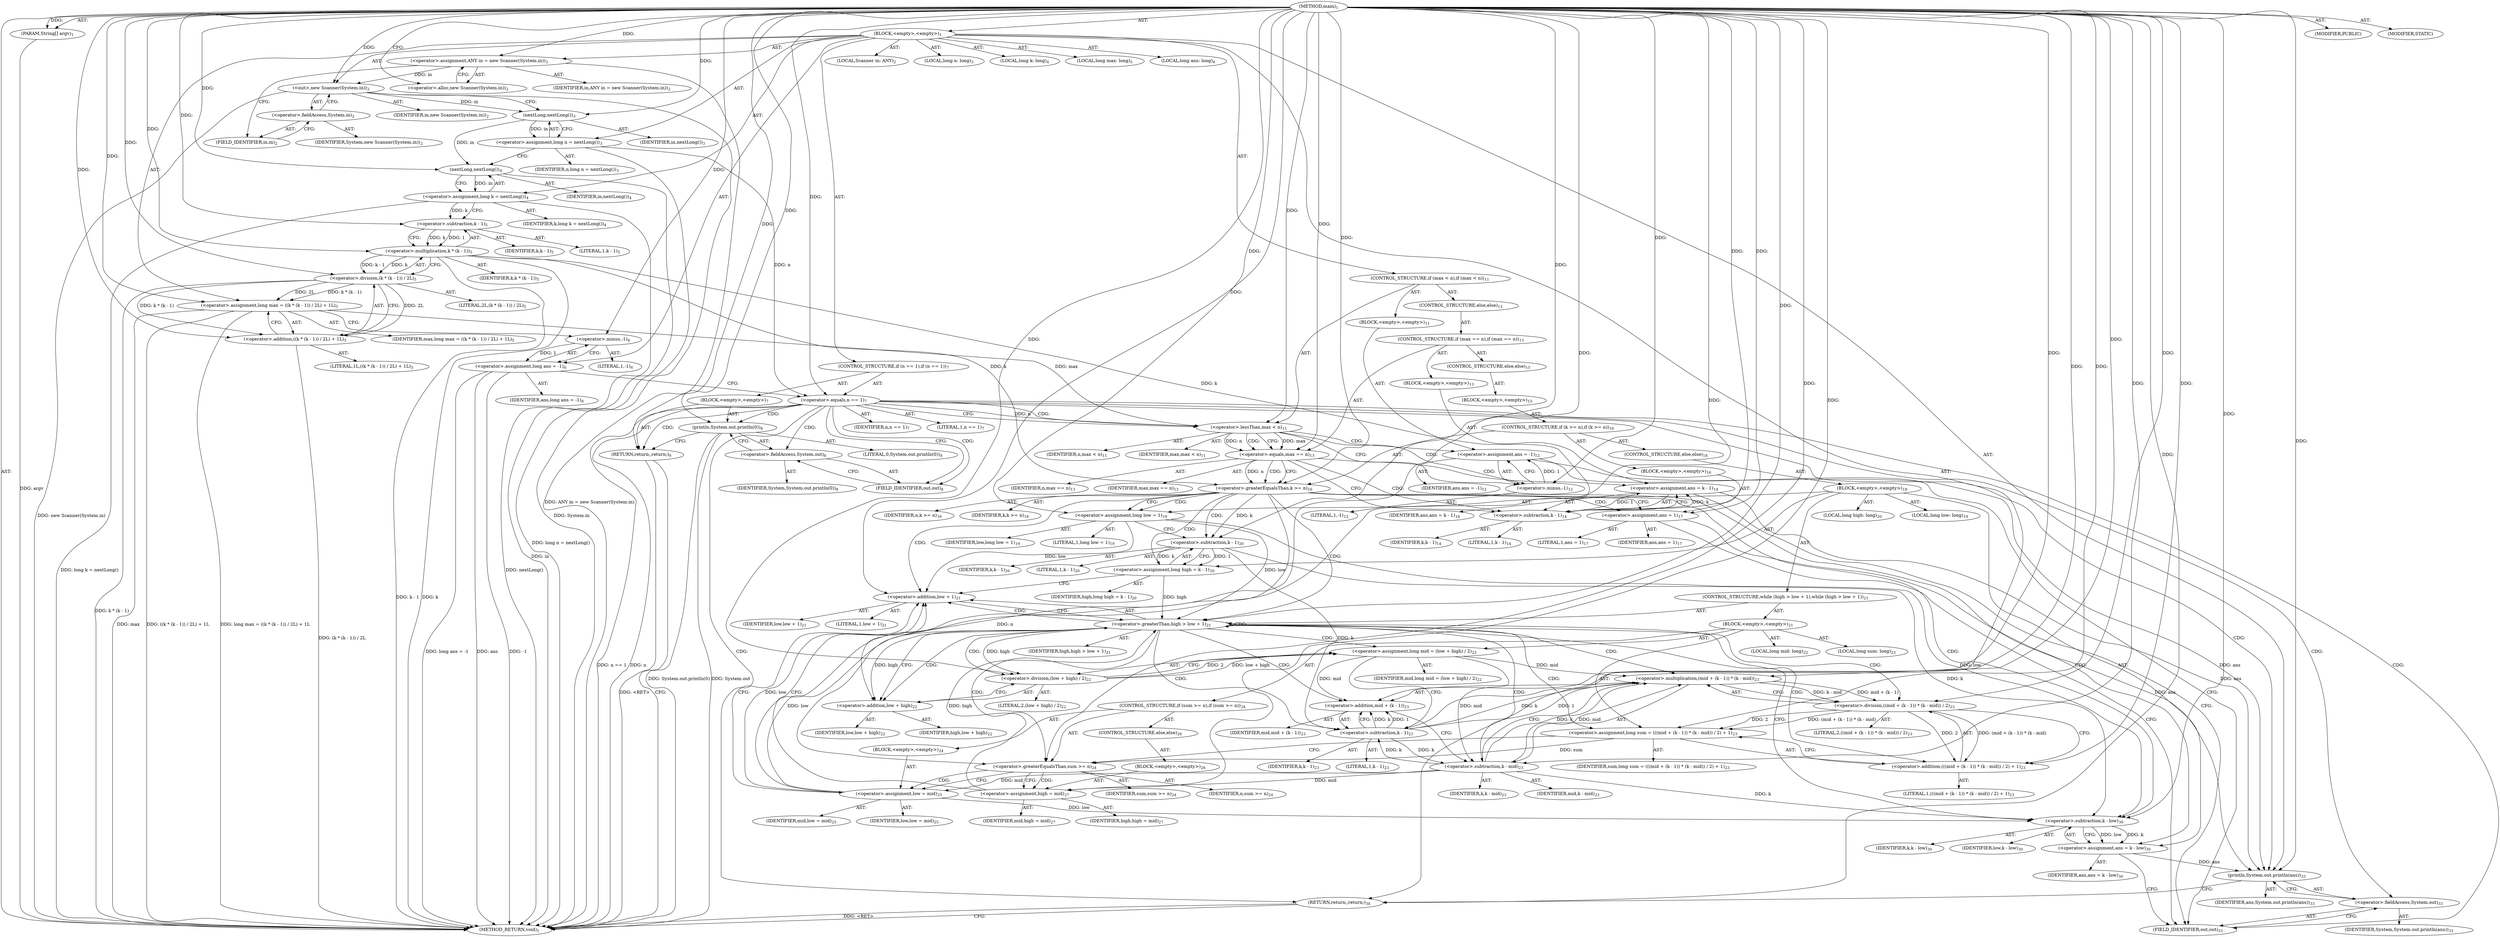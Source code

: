 digraph "main" {  
"19" [label = <(METHOD,main)<SUB>1</SUB>> ]
"20" [label = <(PARAM,String[] argv)<SUB>1</SUB>> ]
"21" [label = <(BLOCK,&lt;empty&gt;,&lt;empty&gt;)<SUB>1</SUB>> ]
"4" [label = <(LOCAL,Scanner in: ANY)<SUB>2</SUB>> ]
"22" [label = <(&lt;operator&gt;.assignment,ANY in = new Scanner(System.in))<SUB>2</SUB>> ]
"23" [label = <(IDENTIFIER,in,ANY in = new Scanner(System.in))<SUB>2</SUB>> ]
"24" [label = <(&lt;operator&gt;.alloc,new Scanner(System.in))<SUB>2</SUB>> ]
"25" [label = <(&lt;init&gt;,new Scanner(System.in))<SUB>2</SUB>> ]
"3" [label = <(IDENTIFIER,in,new Scanner(System.in))<SUB>2</SUB>> ]
"26" [label = <(&lt;operator&gt;.fieldAccess,System.in)<SUB>2</SUB>> ]
"27" [label = <(IDENTIFIER,System,new Scanner(System.in))<SUB>2</SUB>> ]
"28" [label = <(FIELD_IDENTIFIER,in,in)<SUB>2</SUB>> ]
"29" [label = <(LOCAL,long n: long)<SUB>3</SUB>> ]
"30" [label = <(&lt;operator&gt;.assignment,long n = nextLong())<SUB>3</SUB>> ]
"31" [label = <(IDENTIFIER,n,long n = nextLong())<SUB>3</SUB>> ]
"32" [label = <(nextLong,nextLong())<SUB>3</SUB>> ]
"33" [label = <(IDENTIFIER,in,nextLong())<SUB>3</SUB>> ]
"34" [label = <(LOCAL,long k: long)<SUB>4</SUB>> ]
"35" [label = <(&lt;operator&gt;.assignment,long k = nextLong())<SUB>4</SUB>> ]
"36" [label = <(IDENTIFIER,k,long k = nextLong())<SUB>4</SUB>> ]
"37" [label = <(nextLong,nextLong())<SUB>4</SUB>> ]
"38" [label = <(IDENTIFIER,in,nextLong())<SUB>4</SUB>> ]
"39" [label = <(LOCAL,long max: long)<SUB>5</SUB>> ]
"40" [label = <(&lt;operator&gt;.assignment,long max = ((k * (k - 1)) / 2L) + 1L)<SUB>5</SUB>> ]
"41" [label = <(IDENTIFIER,max,long max = ((k * (k - 1)) / 2L) + 1L)<SUB>5</SUB>> ]
"42" [label = <(&lt;operator&gt;.addition,((k * (k - 1)) / 2L) + 1L)<SUB>5</SUB>> ]
"43" [label = <(&lt;operator&gt;.division,(k * (k - 1)) / 2L)<SUB>5</SUB>> ]
"44" [label = <(&lt;operator&gt;.multiplication,k * (k - 1))<SUB>5</SUB>> ]
"45" [label = <(IDENTIFIER,k,k * (k - 1))<SUB>5</SUB>> ]
"46" [label = <(&lt;operator&gt;.subtraction,k - 1)<SUB>5</SUB>> ]
"47" [label = <(IDENTIFIER,k,k - 1)<SUB>5</SUB>> ]
"48" [label = <(LITERAL,1,k - 1)<SUB>5</SUB>> ]
"49" [label = <(LITERAL,2L,(k * (k - 1)) / 2L)<SUB>5</SUB>> ]
"50" [label = <(LITERAL,1L,((k * (k - 1)) / 2L) + 1L)<SUB>5</SUB>> ]
"51" [label = <(LOCAL,long ans: long)<SUB>6</SUB>> ]
"52" [label = <(&lt;operator&gt;.assignment,long ans = -1)<SUB>6</SUB>> ]
"53" [label = <(IDENTIFIER,ans,long ans = -1)<SUB>6</SUB>> ]
"54" [label = <(&lt;operator&gt;.minus,-1)<SUB>6</SUB>> ]
"55" [label = <(LITERAL,1,-1)<SUB>6</SUB>> ]
"56" [label = <(CONTROL_STRUCTURE,if (n == 1),if (n == 1))<SUB>7</SUB>> ]
"57" [label = <(&lt;operator&gt;.equals,n == 1)<SUB>7</SUB>> ]
"58" [label = <(IDENTIFIER,n,n == 1)<SUB>7</SUB>> ]
"59" [label = <(LITERAL,1,n == 1)<SUB>7</SUB>> ]
"60" [label = <(BLOCK,&lt;empty&gt;,&lt;empty&gt;)<SUB>7</SUB>> ]
"61" [label = <(println,System.out.println(0))<SUB>8</SUB>> ]
"62" [label = <(&lt;operator&gt;.fieldAccess,System.out)<SUB>8</SUB>> ]
"63" [label = <(IDENTIFIER,System,System.out.println(0))<SUB>8</SUB>> ]
"64" [label = <(FIELD_IDENTIFIER,out,out)<SUB>8</SUB>> ]
"65" [label = <(LITERAL,0,System.out.println(0))<SUB>8</SUB>> ]
"66" [label = <(RETURN,return;,return;)<SUB>9</SUB>> ]
"67" [label = <(CONTROL_STRUCTURE,if (max &lt; n),if (max &lt; n))<SUB>11</SUB>> ]
"68" [label = <(&lt;operator&gt;.lessThan,max &lt; n)<SUB>11</SUB>> ]
"69" [label = <(IDENTIFIER,max,max &lt; n)<SUB>11</SUB>> ]
"70" [label = <(IDENTIFIER,n,max &lt; n)<SUB>11</SUB>> ]
"71" [label = <(BLOCK,&lt;empty&gt;,&lt;empty&gt;)<SUB>11</SUB>> ]
"72" [label = <(&lt;operator&gt;.assignment,ans = -1)<SUB>12</SUB>> ]
"73" [label = <(IDENTIFIER,ans,ans = -1)<SUB>12</SUB>> ]
"74" [label = <(&lt;operator&gt;.minus,-1)<SUB>12</SUB>> ]
"75" [label = <(LITERAL,1,-1)<SUB>12</SUB>> ]
"76" [label = <(CONTROL_STRUCTURE,else,else)<SUB>13</SUB>> ]
"77" [label = <(CONTROL_STRUCTURE,if (max == n),if (max == n))<SUB>13</SUB>> ]
"78" [label = <(&lt;operator&gt;.equals,max == n)<SUB>13</SUB>> ]
"79" [label = <(IDENTIFIER,max,max == n)<SUB>13</SUB>> ]
"80" [label = <(IDENTIFIER,n,max == n)<SUB>13</SUB>> ]
"81" [label = <(BLOCK,&lt;empty&gt;,&lt;empty&gt;)<SUB>13</SUB>> ]
"82" [label = <(&lt;operator&gt;.assignment,ans = k - 1)<SUB>14</SUB>> ]
"83" [label = <(IDENTIFIER,ans,ans = k - 1)<SUB>14</SUB>> ]
"84" [label = <(&lt;operator&gt;.subtraction,k - 1)<SUB>14</SUB>> ]
"85" [label = <(IDENTIFIER,k,k - 1)<SUB>14</SUB>> ]
"86" [label = <(LITERAL,1,k - 1)<SUB>14</SUB>> ]
"87" [label = <(CONTROL_STRUCTURE,else,else)<SUB>15</SUB>> ]
"88" [label = <(BLOCK,&lt;empty&gt;,&lt;empty&gt;)<SUB>15</SUB>> ]
"89" [label = <(CONTROL_STRUCTURE,if (k &gt;= n),if (k &gt;= n))<SUB>16</SUB>> ]
"90" [label = <(&lt;operator&gt;.greaterEqualsThan,k &gt;= n)<SUB>16</SUB>> ]
"91" [label = <(IDENTIFIER,k,k &gt;= n)<SUB>16</SUB>> ]
"92" [label = <(IDENTIFIER,n,k &gt;= n)<SUB>16</SUB>> ]
"93" [label = <(BLOCK,&lt;empty&gt;,&lt;empty&gt;)<SUB>16</SUB>> ]
"94" [label = <(&lt;operator&gt;.assignment,ans = 1)<SUB>17</SUB>> ]
"95" [label = <(IDENTIFIER,ans,ans = 1)<SUB>17</SUB>> ]
"96" [label = <(LITERAL,1,ans = 1)<SUB>17</SUB>> ]
"97" [label = <(CONTROL_STRUCTURE,else,else)<SUB>18</SUB>> ]
"98" [label = <(BLOCK,&lt;empty&gt;,&lt;empty&gt;)<SUB>18</SUB>> ]
"99" [label = <(LOCAL,long low: long)<SUB>19</SUB>> ]
"100" [label = <(&lt;operator&gt;.assignment,long low = 1)<SUB>19</SUB>> ]
"101" [label = <(IDENTIFIER,low,long low = 1)<SUB>19</SUB>> ]
"102" [label = <(LITERAL,1,long low = 1)<SUB>19</SUB>> ]
"103" [label = <(LOCAL,long high: long)<SUB>20</SUB>> ]
"104" [label = <(&lt;operator&gt;.assignment,long high = k - 1)<SUB>20</SUB>> ]
"105" [label = <(IDENTIFIER,high,long high = k - 1)<SUB>20</SUB>> ]
"106" [label = <(&lt;operator&gt;.subtraction,k - 1)<SUB>20</SUB>> ]
"107" [label = <(IDENTIFIER,k,k - 1)<SUB>20</SUB>> ]
"108" [label = <(LITERAL,1,k - 1)<SUB>20</SUB>> ]
"109" [label = <(CONTROL_STRUCTURE,while (high &gt; low + 1),while (high &gt; low + 1))<SUB>21</SUB>> ]
"110" [label = <(&lt;operator&gt;.greaterThan,high &gt; low + 1)<SUB>21</SUB>> ]
"111" [label = <(IDENTIFIER,high,high &gt; low + 1)<SUB>21</SUB>> ]
"112" [label = <(&lt;operator&gt;.addition,low + 1)<SUB>21</SUB>> ]
"113" [label = <(IDENTIFIER,low,low + 1)<SUB>21</SUB>> ]
"114" [label = <(LITERAL,1,low + 1)<SUB>21</SUB>> ]
"115" [label = <(BLOCK,&lt;empty&gt;,&lt;empty&gt;)<SUB>21</SUB>> ]
"116" [label = <(LOCAL,long mid: long)<SUB>22</SUB>> ]
"117" [label = <(&lt;operator&gt;.assignment,long mid = (low + high) / 2)<SUB>22</SUB>> ]
"118" [label = <(IDENTIFIER,mid,long mid = (low + high) / 2)<SUB>22</SUB>> ]
"119" [label = <(&lt;operator&gt;.division,(low + high) / 2)<SUB>22</SUB>> ]
"120" [label = <(&lt;operator&gt;.addition,low + high)<SUB>22</SUB>> ]
"121" [label = <(IDENTIFIER,low,low + high)<SUB>22</SUB>> ]
"122" [label = <(IDENTIFIER,high,low + high)<SUB>22</SUB>> ]
"123" [label = <(LITERAL,2,(low + high) / 2)<SUB>22</SUB>> ]
"124" [label = <(LOCAL,long sum: long)<SUB>23</SUB>> ]
"125" [label = <(&lt;operator&gt;.assignment,long sum = (((mid + (k - 1)) * (k - mid)) / 2) + 1)<SUB>23</SUB>> ]
"126" [label = <(IDENTIFIER,sum,long sum = (((mid + (k - 1)) * (k - mid)) / 2) + 1)<SUB>23</SUB>> ]
"127" [label = <(&lt;operator&gt;.addition,(((mid + (k - 1)) * (k - mid)) / 2) + 1)<SUB>23</SUB>> ]
"128" [label = <(&lt;operator&gt;.division,((mid + (k - 1)) * (k - mid)) / 2)<SUB>23</SUB>> ]
"129" [label = <(&lt;operator&gt;.multiplication,(mid + (k - 1)) * (k - mid))<SUB>23</SUB>> ]
"130" [label = <(&lt;operator&gt;.addition,mid + (k - 1))<SUB>23</SUB>> ]
"131" [label = <(IDENTIFIER,mid,mid + (k - 1))<SUB>23</SUB>> ]
"132" [label = <(&lt;operator&gt;.subtraction,k - 1)<SUB>23</SUB>> ]
"133" [label = <(IDENTIFIER,k,k - 1)<SUB>23</SUB>> ]
"134" [label = <(LITERAL,1,k - 1)<SUB>23</SUB>> ]
"135" [label = <(&lt;operator&gt;.subtraction,k - mid)<SUB>23</SUB>> ]
"136" [label = <(IDENTIFIER,k,k - mid)<SUB>23</SUB>> ]
"137" [label = <(IDENTIFIER,mid,k - mid)<SUB>23</SUB>> ]
"138" [label = <(LITERAL,2,((mid + (k - 1)) * (k - mid)) / 2)<SUB>23</SUB>> ]
"139" [label = <(LITERAL,1,(((mid + (k - 1)) * (k - mid)) / 2) + 1)<SUB>23</SUB>> ]
"140" [label = <(CONTROL_STRUCTURE,if (sum &gt;= n),if (sum &gt;= n))<SUB>24</SUB>> ]
"141" [label = <(&lt;operator&gt;.greaterEqualsThan,sum &gt;= n)<SUB>24</SUB>> ]
"142" [label = <(IDENTIFIER,sum,sum &gt;= n)<SUB>24</SUB>> ]
"143" [label = <(IDENTIFIER,n,sum &gt;= n)<SUB>24</SUB>> ]
"144" [label = <(BLOCK,&lt;empty&gt;,&lt;empty&gt;)<SUB>24</SUB>> ]
"145" [label = <(&lt;operator&gt;.assignment,low = mid)<SUB>25</SUB>> ]
"146" [label = <(IDENTIFIER,low,low = mid)<SUB>25</SUB>> ]
"147" [label = <(IDENTIFIER,mid,low = mid)<SUB>25</SUB>> ]
"148" [label = <(CONTROL_STRUCTURE,else,else)<SUB>26</SUB>> ]
"149" [label = <(BLOCK,&lt;empty&gt;,&lt;empty&gt;)<SUB>26</SUB>> ]
"150" [label = <(&lt;operator&gt;.assignment,high = mid)<SUB>27</SUB>> ]
"151" [label = <(IDENTIFIER,high,high = mid)<SUB>27</SUB>> ]
"152" [label = <(IDENTIFIER,mid,high = mid)<SUB>27</SUB>> ]
"153" [label = <(&lt;operator&gt;.assignment,ans = k - low)<SUB>30</SUB>> ]
"154" [label = <(IDENTIFIER,ans,ans = k - low)<SUB>30</SUB>> ]
"155" [label = <(&lt;operator&gt;.subtraction,k - low)<SUB>30</SUB>> ]
"156" [label = <(IDENTIFIER,k,k - low)<SUB>30</SUB>> ]
"157" [label = <(IDENTIFIER,low,k - low)<SUB>30</SUB>> ]
"158" [label = <(println,System.out.println(ans))<SUB>33</SUB>> ]
"159" [label = <(&lt;operator&gt;.fieldAccess,System.out)<SUB>33</SUB>> ]
"160" [label = <(IDENTIFIER,System,System.out.println(ans))<SUB>33</SUB>> ]
"161" [label = <(FIELD_IDENTIFIER,out,out)<SUB>33</SUB>> ]
"162" [label = <(IDENTIFIER,ans,System.out.println(ans))<SUB>33</SUB>> ]
"163" [label = <(RETURN,return;,return;)<SUB>34</SUB>> ]
"164" [label = <(MODIFIER,PUBLIC)> ]
"165" [label = <(MODIFIER,STATIC)> ]
"166" [label = <(METHOD_RETURN,void)<SUB>1</SUB>> ]
  "19" -> "20"  [ label = "AST: "] 
  "19" -> "21"  [ label = "AST: "] 
  "19" -> "164"  [ label = "AST: "] 
  "19" -> "165"  [ label = "AST: "] 
  "19" -> "166"  [ label = "AST: "] 
  "21" -> "4"  [ label = "AST: "] 
  "21" -> "22"  [ label = "AST: "] 
  "21" -> "25"  [ label = "AST: "] 
  "21" -> "29"  [ label = "AST: "] 
  "21" -> "30"  [ label = "AST: "] 
  "21" -> "34"  [ label = "AST: "] 
  "21" -> "35"  [ label = "AST: "] 
  "21" -> "39"  [ label = "AST: "] 
  "21" -> "40"  [ label = "AST: "] 
  "21" -> "51"  [ label = "AST: "] 
  "21" -> "52"  [ label = "AST: "] 
  "21" -> "56"  [ label = "AST: "] 
  "21" -> "67"  [ label = "AST: "] 
  "21" -> "158"  [ label = "AST: "] 
  "21" -> "163"  [ label = "AST: "] 
  "22" -> "23"  [ label = "AST: "] 
  "22" -> "24"  [ label = "AST: "] 
  "25" -> "3"  [ label = "AST: "] 
  "25" -> "26"  [ label = "AST: "] 
  "26" -> "27"  [ label = "AST: "] 
  "26" -> "28"  [ label = "AST: "] 
  "30" -> "31"  [ label = "AST: "] 
  "30" -> "32"  [ label = "AST: "] 
  "32" -> "33"  [ label = "AST: "] 
  "35" -> "36"  [ label = "AST: "] 
  "35" -> "37"  [ label = "AST: "] 
  "37" -> "38"  [ label = "AST: "] 
  "40" -> "41"  [ label = "AST: "] 
  "40" -> "42"  [ label = "AST: "] 
  "42" -> "43"  [ label = "AST: "] 
  "42" -> "50"  [ label = "AST: "] 
  "43" -> "44"  [ label = "AST: "] 
  "43" -> "49"  [ label = "AST: "] 
  "44" -> "45"  [ label = "AST: "] 
  "44" -> "46"  [ label = "AST: "] 
  "46" -> "47"  [ label = "AST: "] 
  "46" -> "48"  [ label = "AST: "] 
  "52" -> "53"  [ label = "AST: "] 
  "52" -> "54"  [ label = "AST: "] 
  "54" -> "55"  [ label = "AST: "] 
  "56" -> "57"  [ label = "AST: "] 
  "56" -> "60"  [ label = "AST: "] 
  "57" -> "58"  [ label = "AST: "] 
  "57" -> "59"  [ label = "AST: "] 
  "60" -> "61"  [ label = "AST: "] 
  "60" -> "66"  [ label = "AST: "] 
  "61" -> "62"  [ label = "AST: "] 
  "61" -> "65"  [ label = "AST: "] 
  "62" -> "63"  [ label = "AST: "] 
  "62" -> "64"  [ label = "AST: "] 
  "67" -> "68"  [ label = "AST: "] 
  "67" -> "71"  [ label = "AST: "] 
  "67" -> "76"  [ label = "AST: "] 
  "68" -> "69"  [ label = "AST: "] 
  "68" -> "70"  [ label = "AST: "] 
  "71" -> "72"  [ label = "AST: "] 
  "72" -> "73"  [ label = "AST: "] 
  "72" -> "74"  [ label = "AST: "] 
  "74" -> "75"  [ label = "AST: "] 
  "76" -> "77"  [ label = "AST: "] 
  "77" -> "78"  [ label = "AST: "] 
  "77" -> "81"  [ label = "AST: "] 
  "77" -> "87"  [ label = "AST: "] 
  "78" -> "79"  [ label = "AST: "] 
  "78" -> "80"  [ label = "AST: "] 
  "81" -> "82"  [ label = "AST: "] 
  "82" -> "83"  [ label = "AST: "] 
  "82" -> "84"  [ label = "AST: "] 
  "84" -> "85"  [ label = "AST: "] 
  "84" -> "86"  [ label = "AST: "] 
  "87" -> "88"  [ label = "AST: "] 
  "88" -> "89"  [ label = "AST: "] 
  "89" -> "90"  [ label = "AST: "] 
  "89" -> "93"  [ label = "AST: "] 
  "89" -> "97"  [ label = "AST: "] 
  "90" -> "91"  [ label = "AST: "] 
  "90" -> "92"  [ label = "AST: "] 
  "93" -> "94"  [ label = "AST: "] 
  "94" -> "95"  [ label = "AST: "] 
  "94" -> "96"  [ label = "AST: "] 
  "97" -> "98"  [ label = "AST: "] 
  "98" -> "99"  [ label = "AST: "] 
  "98" -> "100"  [ label = "AST: "] 
  "98" -> "103"  [ label = "AST: "] 
  "98" -> "104"  [ label = "AST: "] 
  "98" -> "109"  [ label = "AST: "] 
  "98" -> "153"  [ label = "AST: "] 
  "100" -> "101"  [ label = "AST: "] 
  "100" -> "102"  [ label = "AST: "] 
  "104" -> "105"  [ label = "AST: "] 
  "104" -> "106"  [ label = "AST: "] 
  "106" -> "107"  [ label = "AST: "] 
  "106" -> "108"  [ label = "AST: "] 
  "109" -> "110"  [ label = "AST: "] 
  "109" -> "115"  [ label = "AST: "] 
  "110" -> "111"  [ label = "AST: "] 
  "110" -> "112"  [ label = "AST: "] 
  "112" -> "113"  [ label = "AST: "] 
  "112" -> "114"  [ label = "AST: "] 
  "115" -> "116"  [ label = "AST: "] 
  "115" -> "117"  [ label = "AST: "] 
  "115" -> "124"  [ label = "AST: "] 
  "115" -> "125"  [ label = "AST: "] 
  "115" -> "140"  [ label = "AST: "] 
  "117" -> "118"  [ label = "AST: "] 
  "117" -> "119"  [ label = "AST: "] 
  "119" -> "120"  [ label = "AST: "] 
  "119" -> "123"  [ label = "AST: "] 
  "120" -> "121"  [ label = "AST: "] 
  "120" -> "122"  [ label = "AST: "] 
  "125" -> "126"  [ label = "AST: "] 
  "125" -> "127"  [ label = "AST: "] 
  "127" -> "128"  [ label = "AST: "] 
  "127" -> "139"  [ label = "AST: "] 
  "128" -> "129"  [ label = "AST: "] 
  "128" -> "138"  [ label = "AST: "] 
  "129" -> "130"  [ label = "AST: "] 
  "129" -> "135"  [ label = "AST: "] 
  "130" -> "131"  [ label = "AST: "] 
  "130" -> "132"  [ label = "AST: "] 
  "132" -> "133"  [ label = "AST: "] 
  "132" -> "134"  [ label = "AST: "] 
  "135" -> "136"  [ label = "AST: "] 
  "135" -> "137"  [ label = "AST: "] 
  "140" -> "141"  [ label = "AST: "] 
  "140" -> "144"  [ label = "AST: "] 
  "140" -> "148"  [ label = "AST: "] 
  "141" -> "142"  [ label = "AST: "] 
  "141" -> "143"  [ label = "AST: "] 
  "144" -> "145"  [ label = "AST: "] 
  "145" -> "146"  [ label = "AST: "] 
  "145" -> "147"  [ label = "AST: "] 
  "148" -> "149"  [ label = "AST: "] 
  "149" -> "150"  [ label = "AST: "] 
  "150" -> "151"  [ label = "AST: "] 
  "150" -> "152"  [ label = "AST: "] 
  "153" -> "154"  [ label = "AST: "] 
  "153" -> "155"  [ label = "AST: "] 
  "155" -> "156"  [ label = "AST: "] 
  "155" -> "157"  [ label = "AST: "] 
  "158" -> "159"  [ label = "AST: "] 
  "158" -> "162"  [ label = "AST: "] 
  "159" -> "160"  [ label = "AST: "] 
  "159" -> "161"  [ label = "AST: "] 
  "22" -> "28"  [ label = "CFG: "] 
  "25" -> "32"  [ label = "CFG: "] 
  "30" -> "37"  [ label = "CFG: "] 
  "35" -> "46"  [ label = "CFG: "] 
  "40" -> "54"  [ label = "CFG: "] 
  "52" -> "57"  [ label = "CFG: "] 
  "158" -> "163"  [ label = "CFG: "] 
  "163" -> "166"  [ label = "CFG: "] 
  "24" -> "22"  [ label = "CFG: "] 
  "26" -> "25"  [ label = "CFG: "] 
  "32" -> "30"  [ label = "CFG: "] 
  "37" -> "35"  [ label = "CFG: "] 
  "42" -> "40"  [ label = "CFG: "] 
  "54" -> "52"  [ label = "CFG: "] 
  "57" -> "64"  [ label = "CFG: "] 
  "57" -> "68"  [ label = "CFG: "] 
  "68" -> "74"  [ label = "CFG: "] 
  "68" -> "78"  [ label = "CFG: "] 
  "159" -> "158"  [ label = "CFG: "] 
  "28" -> "26"  [ label = "CFG: "] 
  "43" -> "42"  [ label = "CFG: "] 
  "61" -> "66"  [ label = "CFG: "] 
  "66" -> "166"  [ label = "CFG: "] 
  "72" -> "161"  [ label = "CFG: "] 
  "161" -> "159"  [ label = "CFG: "] 
  "44" -> "43"  [ label = "CFG: "] 
  "62" -> "61"  [ label = "CFG: "] 
  "74" -> "72"  [ label = "CFG: "] 
  "78" -> "84"  [ label = "CFG: "] 
  "78" -> "90"  [ label = "CFG: "] 
  "46" -> "44"  [ label = "CFG: "] 
  "64" -> "62"  [ label = "CFG: "] 
  "82" -> "161"  [ label = "CFG: "] 
  "84" -> "82"  [ label = "CFG: "] 
  "90" -> "94"  [ label = "CFG: "] 
  "90" -> "100"  [ label = "CFG: "] 
  "94" -> "161"  [ label = "CFG: "] 
  "100" -> "106"  [ label = "CFG: "] 
  "104" -> "112"  [ label = "CFG: "] 
  "153" -> "161"  [ label = "CFG: "] 
  "106" -> "104"  [ label = "CFG: "] 
  "110" -> "120"  [ label = "CFG: "] 
  "110" -> "155"  [ label = "CFG: "] 
  "155" -> "153"  [ label = "CFG: "] 
  "112" -> "110"  [ label = "CFG: "] 
  "117" -> "132"  [ label = "CFG: "] 
  "125" -> "141"  [ label = "CFG: "] 
  "119" -> "117"  [ label = "CFG: "] 
  "127" -> "125"  [ label = "CFG: "] 
  "141" -> "145"  [ label = "CFG: "] 
  "141" -> "150"  [ label = "CFG: "] 
  "120" -> "119"  [ label = "CFG: "] 
  "128" -> "127"  [ label = "CFG: "] 
  "145" -> "112"  [ label = "CFG: "] 
  "129" -> "128"  [ label = "CFG: "] 
  "150" -> "112"  [ label = "CFG: "] 
  "130" -> "135"  [ label = "CFG: "] 
  "135" -> "129"  [ label = "CFG: "] 
  "132" -> "130"  [ label = "CFG: "] 
  "19" -> "24"  [ label = "CFG: "] 
  "163" -> "166"  [ label = "DDG: &lt;RET&gt;"] 
  "66" -> "166"  [ label = "DDG: &lt;RET&gt;"] 
  "20" -> "166"  [ label = "DDG: argv"] 
  "22" -> "166"  [ label = "DDG: ANY in = new Scanner(System.in)"] 
  "25" -> "166"  [ label = "DDG: System.in"] 
  "25" -> "166"  [ label = "DDG: new Scanner(System.in)"] 
  "30" -> "166"  [ label = "DDG: long n = nextLong()"] 
  "37" -> "166"  [ label = "DDG: in"] 
  "35" -> "166"  [ label = "DDG: nextLong()"] 
  "35" -> "166"  [ label = "DDG: long k = nextLong()"] 
  "40" -> "166"  [ label = "DDG: max"] 
  "44" -> "166"  [ label = "DDG: k"] 
  "44" -> "166"  [ label = "DDG: k - 1"] 
  "43" -> "166"  [ label = "DDG: k * (k - 1)"] 
  "42" -> "166"  [ label = "DDG: (k * (k - 1)) / 2L"] 
  "40" -> "166"  [ label = "DDG: ((k * (k - 1)) / 2L) + 1L"] 
  "40" -> "166"  [ label = "DDG: long max = ((k * (k - 1)) / 2L) + 1L"] 
  "52" -> "166"  [ label = "DDG: ans"] 
  "52" -> "166"  [ label = "DDG: -1"] 
  "52" -> "166"  [ label = "DDG: long ans = -1"] 
  "57" -> "166"  [ label = "DDG: n"] 
  "57" -> "166"  [ label = "DDG: n == 1"] 
  "61" -> "166"  [ label = "DDG: System.out"] 
  "61" -> "166"  [ label = "DDG: System.out.println(0)"] 
  "19" -> "20"  [ label = "DDG: "] 
  "19" -> "22"  [ label = "DDG: "] 
  "32" -> "30"  [ label = "DDG: in"] 
  "37" -> "35"  [ label = "DDG: in"] 
  "43" -> "40"  [ label = "DDG: k * (k - 1)"] 
  "43" -> "40"  [ label = "DDG: 2L"] 
  "19" -> "40"  [ label = "DDG: "] 
  "54" -> "52"  [ label = "DDG: 1"] 
  "19" -> "163"  [ label = "DDG: "] 
  "22" -> "25"  [ label = "DDG: in"] 
  "19" -> "25"  [ label = "DDG: "] 
  "153" -> "158"  [ label = "DDG: ans"] 
  "94" -> "158"  [ label = "DDG: ans"] 
  "82" -> "158"  [ label = "DDG: ans"] 
  "72" -> "158"  [ label = "DDG: ans"] 
  "19" -> "158"  [ label = "DDG: "] 
  "25" -> "32"  [ label = "DDG: in"] 
  "19" -> "32"  [ label = "DDG: "] 
  "32" -> "37"  [ label = "DDG: in"] 
  "19" -> "37"  [ label = "DDG: "] 
  "43" -> "42"  [ label = "DDG: k * (k - 1)"] 
  "43" -> "42"  [ label = "DDG: 2L"] 
  "19" -> "42"  [ label = "DDG: "] 
  "19" -> "54"  [ label = "DDG: "] 
  "30" -> "57"  [ label = "DDG: n"] 
  "19" -> "57"  [ label = "DDG: "] 
  "19" -> "66"  [ label = "DDG: "] 
  "40" -> "68"  [ label = "DDG: max"] 
  "19" -> "68"  [ label = "DDG: "] 
  "57" -> "68"  [ label = "DDG: n"] 
  "74" -> "72"  [ label = "DDG: 1"] 
  "44" -> "43"  [ label = "DDG: k"] 
  "44" -> "43"  [ label = "DDG: k - 1"] 
  "19" -> "43"  [ label = "DDG: "] 
  "19" -> "61"  [ label = "DDG: "] 
  "46" -> "44"  [ label = "DDG: k"] 
  "19" -> "44"  [ label = "DDG: "] 
  "46" -> "44"  [ label = "DDG: 1"] 
  "19" -> "74"  [ label = "DDG: "] 
  "68" -> "78"  [ label = "DDG: max"] 
  "19" -> "78"  [ label = "DDG: "] 
  "68" -> "78"  [ label = "DDG: n"] 
  "84" -> "82"  [ label = "DDG: k"] 
  "84" -> "82"  [ label = "DDG: 1"] 
  "35" -> "46"  [ label = "DDG: k"] 
  "19" -> "46"  [ label = "DDG: "] 
  "44" -> "84"  [ label = "DDG: k"] 
  "19" -> "84"  [ label = "DDG: "] 
  "44" -> "90"  [ label = "DDG: k"] 
  "19" -> "90"  [ label = "DDG: "] 
  "78" -> "90"  [ label = "DDG: n"] 
  "19" -> "94"  [ label = "DDG: "] 
  "19" -> "100"  [ label = "DDG: "] 
  "106" -> "104"  [ label = "DDG: k"] 
  "106" -> "104"  [ label = "DDG: 1"] 
  "155" -> "153"  [ label = "DDG: k"] 
  "155" -> "153"  [ label = "DDG: low"] 
  "90" -> "106"  [ label = "DDG: k"] 
  "19" -> "106"  [ label = "DDG: "] 
  "104" -> "110"  [ label = "DDG: high"] 
  "150" -> "110"  [ label = "DDG: high"] 
  "19" -> "110"  [ label = "DDG: "] 
  "100" -> "110"  [ label = "DDG: low"] 
  "145" -> "110"  [ label = "DDG: low"] 
  "119" -> "117"  [ label = "DDG: low + high"] 
  "119" -> "117"  [ label = "DDG: 2"] 
  "128" -> "125"  [ label = "DDG: (mid + (k - 1)) * (k - mid)"] 
  "128" -> "125"  [ label = "DDG: 2"] 
  "19" -> "125"  [ label = "DDG: "] 
  "106" -> "155"  [ label = "DDG: k"] 
  "135" -> "155"  [ label = "DDG: k"] 
  "19" -> "155"  [ label = "DDG: "] 
  "100" -> "155"  [ label = "DDG: low"] 
  "145" -> "155"  [ label = "DDG: low"] 
  "100" -> "112"  [ label = "DDG: low"] 
  "145" -> "112"  [ label = "DDG: low"] 
  "19" -> "112"  [ label = "DDG: "] 
  "19" -> "119"  [ label = "DDG: "] 
  "110" -> "119"  [ label = "DDG: high"] 
  "128" -> "127"  [ label = "DDG: (mid + (k - 1)) * (k - mid)"] 
  "128" -> "127"  [ label = "DDG: 2"] 
  "19" -> "127"  [ label = "DDG: "] 
  "125" -> "141"  [ label = "DDG: sum"] 
  "19" -> "141"  [ label = "DDG: "] 
  "90" -> "141"  [ label = "DDG: n"] 
  "135" -> "145"  [ label = "DDG: mid"] 
  "19" -> "145"  [ label = "DDG: "] 
  "19" -> "120"  [ label = "DDG: "] 
  "110" -> "120"  [ label = "DDG: high"] 
  "129" -> "128"  [ label = "DDG: mid + (k - 1)"] 
  "129" -> "128"  [ label = "DDG: k - mid"] 
  "19" -> "128"  [ label = "DDG: "] 
  "135" -> "150"  [ label = "DDG: mid"] 
  "19" -> "150"  [ label = "DDG: "] 
  "117" -> "129"  [ label = "DDG: mid"] 
  "19" -> "129"  [ label = "DDG: "] 
  "132" -> "129"  [ label = "DDG: k"] 
  "132" -> "129"  [ label = "DDG: 1"] 
  "135" -> "129"  [ label = "DDG: k"] 
  "135" -> "129"  [ label = "DDG: mid"] 
  "117" -> "130"  [ label = "DDG: mid"] 
  "19" -> "130"  [ label = "DDG: "] 
  "132" -> "130"  [ label = "DDG: k"] 
  "132" -> "130"  [ label = "DDG: 1"] 
  "132" -> "135"  [ label = "DDG: k"] 
  "19" -> "135"  [ label = "DDG: "] 
  "117" -> "135"  [ label = "DDG: mid"] 
  "106" -> "132"  [ label = "DDG: k"] 
  "135" -> "132"  [ label = "DDG: k"] 
  "19" -> "132"  [ label = "DDG: "] 
  "57" -> "68"  [ label = "CDG: "] 
  "57" -> "64"  [ label = "CDG: "] 
  "57" -> "66"  [ label = "CDG: "] 
  "57" -> "161"  [ label = "CDG: "] 
  "57" -> "163"  [ label = "CDG: "] 
  "57" -> "159"  [ label = "CDG: "] 
  "57" -> "61"  [ label = "CDG: "] 
  "57" -> "158"  [ label = "CDG: "] 
  "57" -> "62"  [ label = "CDG: "] 
  "68" -> "72"  [ label = "CDG: "] 
  "68" -> "74"  [ label = "CDG: "] 
  "68" -> "78"  [ label = "CDG: "] 
  "78" -> "84"  [ label = "CDG: "] 
  "78" -> "82"  [ label = "CDG: "] 
  "78" -> "90"  [ label = "CDG: "] 
  "90" -> "94"  [ label = "CDG: "] 
  "90" -> "104"  [ label = "CDG: "] 
  "90" -> "153"  [ label = "CDG: "] 
  "90" -> "106"  [ label = "CDG: "] 
  "90" -> "112"  [ label = "CDG: "] 
  "90" -> "100"  [ label = "CDG: "] 
  "90" -> "110"  [ label = "CDG: "] 
  "90" -> "155"  [ label = "CDG: "] 
  "110" -> "141"  [ label = "CDG: "] 
  "110" -> "120"  [ label = "CDG: "] 
  "110" -> "128"  [ label = "CDG: "] 
  "110" -> "132"  [ label = "CDG: "] 
  "110" -> "119"  [ label = "CDG: "] 
  "110" -> "112"  [ label = "CDG: "] 
  "110" -> "129"  [ label = "CDG: "] 
  "110" -> "130"  [ label = "CDG: "] 
  "110" -> "135"  [ label = "CDG: "] 
  "110" -> "110"  [ label = "CDG: "] 
  "110" -> "117"  [ label = "CDG: "] 
  "110" -> "127"  [ label = "CDG: "] 
  "110" -> "125"  [ label = "CDG: "] 
  "141" -> "145"  [ label = "CDG: "] 
  "141" -> "150"  [ label = "CDG: "] 
}
